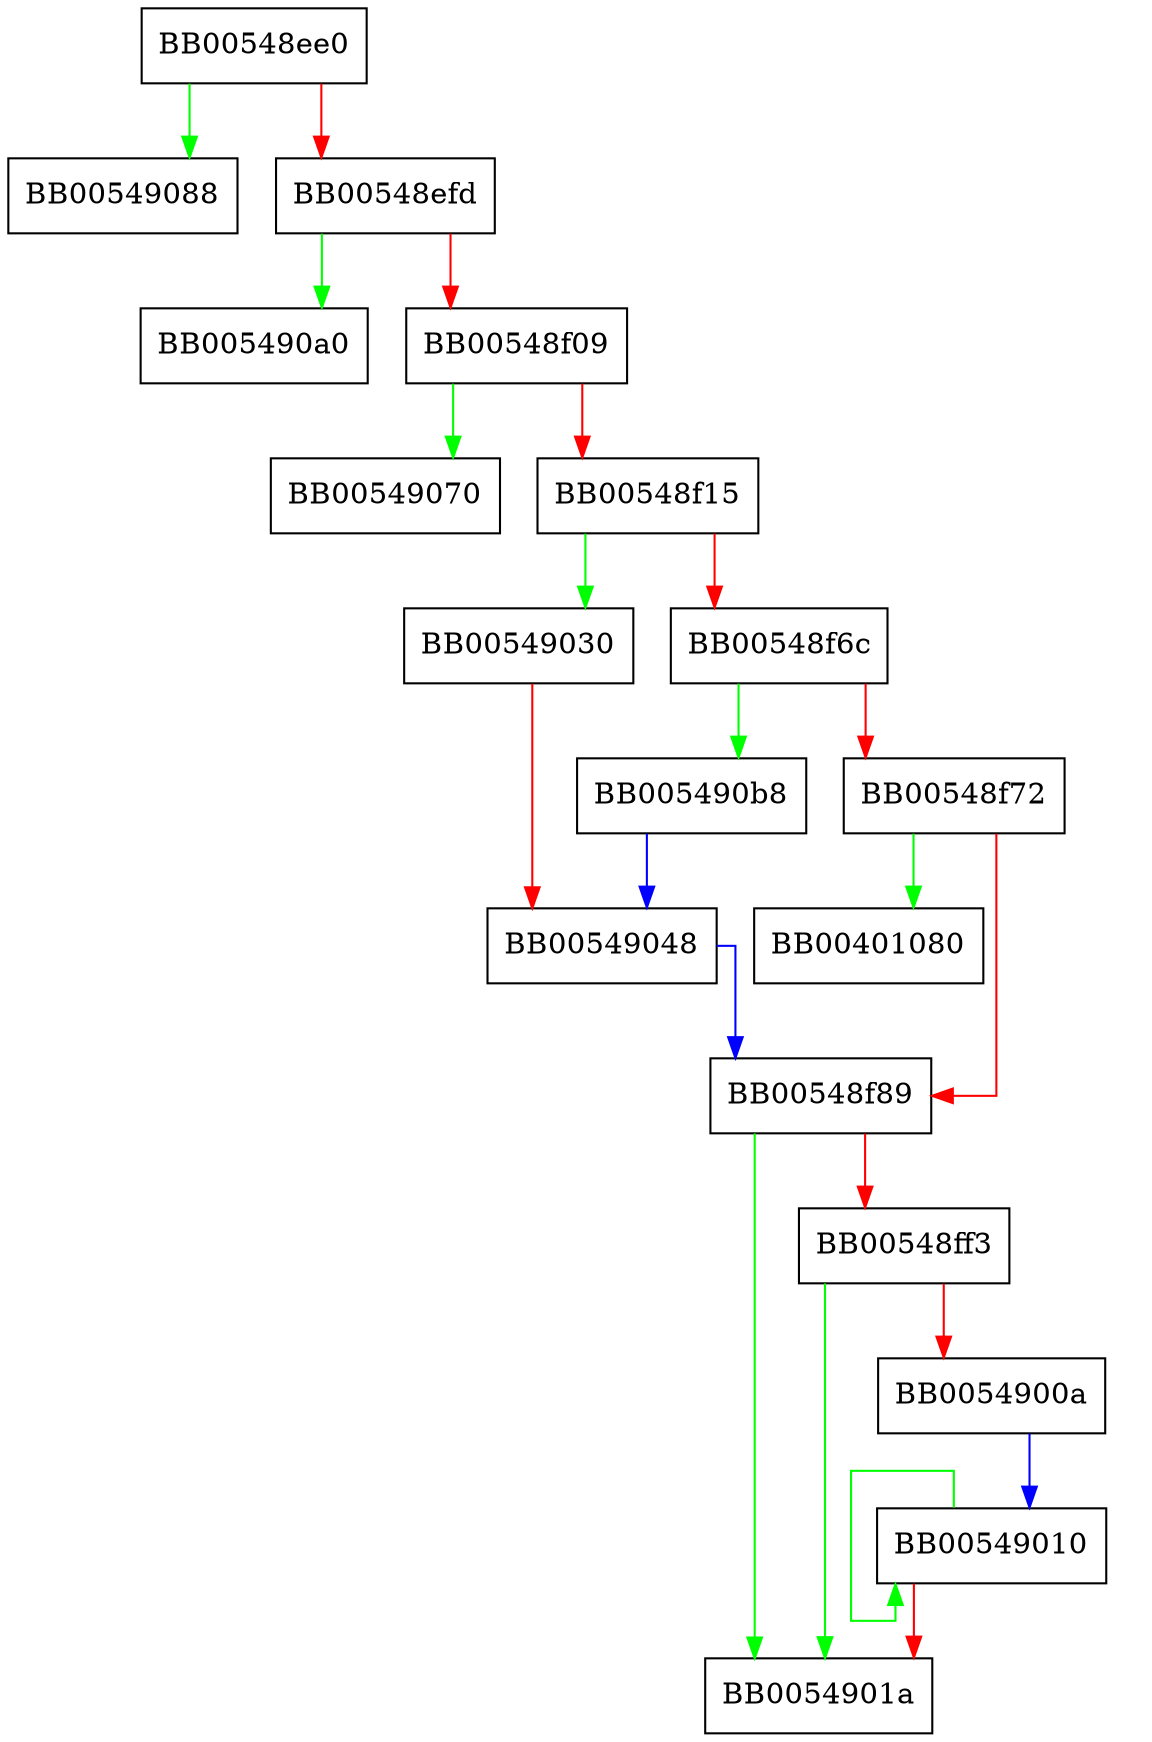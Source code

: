 digraph bn_sqr_recursive {
  node [shape="box"];
  graph [splines=ortho];
  BB00548ee0 -> BB00549088 [color="green"];
  BB00548ee0 -> BB00548efd [color="red"];
  BB00548efd -> BB005490a0 [color="green"];
  BB00548efd -> BB00548f09 [color="red"];
  BB00548f09 -> BB00549070 [color="green"];
  BB00548f09 -> BB00548f15 [color="red"];
  BB00548f15 -> BB00549030 [color="green"];
  BB00548f15 -> BB00548f6c [color="red"];
  BB00548f6c -> BB005490b8 [color="green"];
  BB00548f6c -> BB00548f72 [color="red"];
  BB00548f72 -> BB00401080 [color="green"];
  BB00548f72 -> BB00548f89 [color="red"];
  BB00548f89 -> BB0054901a [color="green"];
  BB00548f89 -> BB00548ff3 [color="red"];
  BB00548ff3 -> BB0054901a [color="green"];
  BB00548ff3 -> BB0054900a [color="red"];
  BB0054900a -> BB00549010 [color="blue"];
  BB00549010 -> BB00549010 [color="green"];
  BB00549010 -> BB0054901a [color="red"];
  BB00549030 -> BB00549048 [color="red"];
  BB00549048 -> BB00548f89 [color="blue"];
  BB005490b8 -> BB00549048 [color="blue"];
}